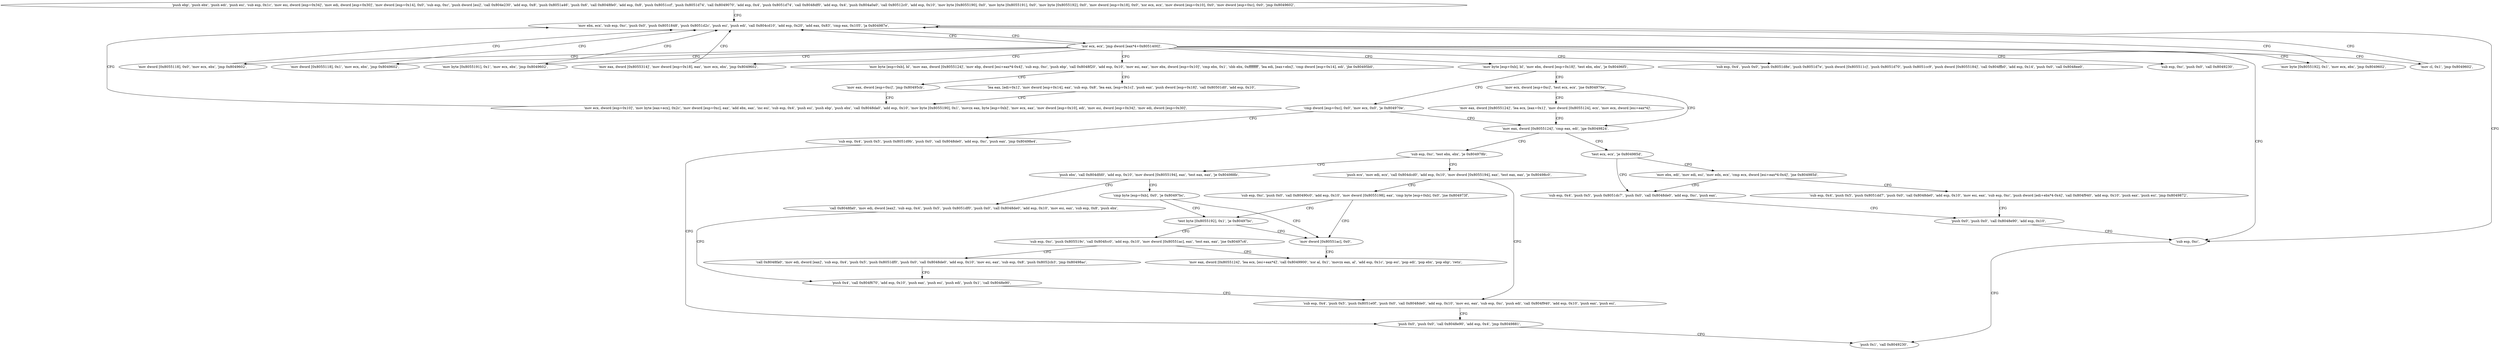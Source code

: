 digraph "func" {
"134518048" [label = "'push ebp', 'push ebx', 'push edi', 'push esi', 'sub esp, 0x1c', 'mov esi, dword [esp+0x34]', 'mov edi, dword [esp+0x30]', 'mov dword [esp+0x14], 0x0', 'sub esp, 0xc', 'push dword [esi]', 'call 0x804e230', 'add esp, 0x8', 'push 0x8051a46', 'push 0x6', 'call 0x8048fe0', 'add esp, 0x8', 'push 0x8051ccf', 'push 0x8051d74', 'call 0x8049070', 'add esp, 0x4', 'push 0x8051d74', 'call 0x8048df0', 'add esp, 0x4', 'push 0x804a0a0', 'call 0x80512c0', 'add esp, 0x10', 'mov byte [0x8055190], 0x0', 'mov byte [0x8055191], 0x0', 'mov byte [0x8055192], 0x0', 'mov dword [esp+0x18], 0x0', 'xor ecx, ecx', 'mov dword [esp+0x10], 0x0', 'mov dword [esp+0xc], 0x0', 'jmp 0x8049602', " ]
"134518274" [label = "'mov ebx, ecx', 'sub esp, 0xc', 'push 0x0', 'push 0x8051848', 'push 0x8051d2c', 'push esi', 'push edi', 'call 0x804cd10', 'add esp, 0x20', 'add eax, 0x83', 'cmp eax, 0x105', 'ja 0x804987e', " ]
"134518910" [label = "'sub esp, 0xc', " ]
"134518317" [label = "'xor ecx, ecx', 'jmp dword [eax*4+0x8051400]', " ]
"134518913" [label = "'push 0x1', 'call 0x8049230', " ]
"134518326" [label = "'mov byte [esp+0xb], bl', 'mov eax, dword [0x8055124]', 'mov ebp, dword [esi+eax*4-0x4]', 'sub esp, 0xc', 'push ebp', 'call 0x8048f20', 'add esp, 0x10', 'mov esi, eax', 'mov ebx, dword [esp+0x10]', 'cmp ebx, 0x1', 'sbb ebx, 0xffffffff', 'lea edi, [eax+ebx]', 'cmp dword [esp+0x14], edi', 'jbe 0x80495b0', " ]
"134518385" [label = "'mov dword [0x8055118], 0x0', 'mov ecx, ebx', 'jmp 0x8049602', " ]
"134518399" [label = "'mov byte [0x8055191], 0x1', 'mov ecx, ebx', 'jmp 0x8049602', " ]
"134518413" [label = "'mov byte [0x8055192], 0x1', 'mov ecx, ebx', 'jmp 0x8049602', " ]
"134518427" [label = "'mov dword [0x8055118], 0x1', 'mov ecx, ebx', 'jmp 0x8049602', " ]
"134518444" [label = "'mov cl, 0x1', 'jmp 0x8049602', " ]
"134518451" [label = "'mov eax, dword [0x8055314]', 'mov dword [esp+0x18], eax', 'mov ecx, ebx', 'jmp 0x8049602', " ]
"134518467" [label = "'mov byte [esp+0xb], bl', 'mov ebx, dword [esp+0x18]', 'test ebx, ebx', 'je 0x80496f5', " ]
"134518752" [label = "'sub esp, 0x4', 'push 0x0', 'push 0x8051d8e', 'push 0x8051d7e', 'push dword [0x805511c]', 'push 0x8051d70', 'push 0x8051cc9', 'push dword [0x8055184]', 'call 0x804ffb0', 'add esp, 0x14', 'push 0x0', 'call 0x8048ee0', " ]
"134518807" [label = "'sub esp, 0xc', 'push 0x0', 'call 0x8049230', " ]
"134518192" [label = "'lea eax, [edi+0x1]', 'mov dword [esp+0x14], eax', 'sub esp, 0x8', 'lea eax, [esp+0x1c]', 'push eax', 'push dword [esp+0x18]', 'call 0x80501d0', 'add esp, 0x10', " ]
"134518376" [label = "'mov eax, dword [esp+0xc]', 'jmp 0x80495cb', " ]
"134518517" [label = "'mov ecx, dword [esp+0xc]', 'test ecx, ecx', 'jne 0x804970e', " ]
"134518479" [label = "'cmp dword [esp+0xc], 0x0', 'mov ecx, 0x0', 'je 0x804970e', " ]
"134518219" [label = "'mov ecx, dword [esp+0x10]', 'mov byte [eax+ecx], 0x2c', 'mov dword [esp+0xc], eax', 'add ebx, eax', 'inc esi', 'sub esp, 0x4', 'push esi', 'push ebp', 'push ebx', 'call 0x8048da0', 'add esp, 0x10', 'mov byte [0x8055190], 0x1', 'movzx eax, byte [esp+0xb]', 'mov ecx, eax', 'mov dword [esp+0x10], edi', 'mov esi, dword [esp+0x34]', 'mov edi, dword [esp+0x30]', " ]
"134518542" [label = "'mov eax, dword [0x8055124]', 'cmp eax, edi', 'jge 0x8049824', " ]
"134518525" [label = "'mov eax, dword [0x8055124]', 'lea ecx, [eax+0x1]', 'mov dword [0x8055124], ecx', 'mov ecx, dword [esi+eax*4]', " ]
"134518491" [label = "'sub esp, 0x4', 'push 0x5', 'push 0x8051d9b', 'push 0x0', 'call 0x8048de0', 'add esp, 0xc', 'push eax', 'jmp 0x80498e4', " ]
"134518820" [label = "'test ecx, ecx', 'je 0x804985d', " ]
"134518555" [label = "'sub esp, 0xc', 'test ebx, ebx', 'je 0x804978b', " ]
"134519012" [label = "'push 0x0', 'push 0x0', 'call 0x8048e90', 'add esp, 0x4', 'jmp 0x8049881', " ]
"134518877" [label = "'sub esp, 0x4', 'push 0x5', 'push 0x8051dc7', 'push 0x0', 'call 0x8048de0', 'add esp, 0xc', 'push eax', " ]
"134518824" [label = "'mov ebx, edi', 'mov edi, esi', 'mov edx, ecx', 'cmp ecx, dword [esi+eax*4-0x4]', 'jne 0x804985d', " ]
"134518667" [label = "'push ecx', 'mov edi, ecx', 'call 0x804dcd0', 'add esp, 0x10', 'mov dword [0x8055194], eax', 'test eax, eax', 'je 0x80498c0', " ]
"134518562" [label = "'push ebx', 'call 0x804dfd0', 'add esp, 0x10', 'mov dword [0x8055194], eax', 'test eax, eax', 'je 0x804988b', " ]
"134518898" [label = "'push 0x0', 'push 0x0', 'call 0x8048e90', 'add esp, 0x10', " ]
"134518836" [label = "'sub esp, 0x4', 'push 0x5', 'push 0x8051dd7', 'push 0x0', 'call 0x8048de0', 'add esp, 0x10', 'mov esi, eax', 'sub esp, 0xc', 'push dword [edi+ebx*4-0x4]', 'call 0x804f940', 'add esp, 0x10', 'push eax', 'push esi', 'jmp 0x8049872', " ]
"134518976" [label = "'sub esp, 0x4', 'push 0x5', 'push 0x8051e0f', 'push 0x0', 'call 0x8048de0', 'add esp, 0x10', 'mov esi, eax', 'sub esp, 0xc', 'push edi', 'call 0x804f940', 'add esp, 0x10', 'push eax', 'push esi', " ]
"134518691" [label = "'sub esp, 0xc', 'push 0x0', 'call 0x80490c0', 'add esp, 0x10', 'mov dword [0x8055198], eax', 'cmp byte [esp+0xb], 0x0', 'jne 0x804973f', " ]
"134518923" [label = "'call 0x8048fa0', 'mov edi, dword [eax]', 'sub esp, 0x4', 'push 0x5', 'push 0x8051df0', 'push 0x0', 'call 0x8048de0', 'add esp, 0x10', 'mov esi, eax', 'sub esp, 0x8', 'push ebx', " ]
"134518584" [label = "'cmp byte [esp+0xb], 0x0', 'je 0x80497bc', " ]
"134518591" [label = "'test byte [0x8055192], 0x1', 'je 0x80497bc', " ]
"134518716" [label = "'mov dword [0x80551ac], 0x0', " ]
"134518956" [label = "'push 0x4', 'call 0x804f670', 'add esp, 0x10', 'push eax', 'push esi', 'push edi', 'push 0x1', 'call 0x8048e90', " ]
"134518600" [label = "'sub esp, 0xc', 'push 0x805519c', 'call 0x804fcc0', 'add esp, 0x10', 'mov dword [0x80551ac], eax', 'test eax, eax', 'jne 0x80497c6', " ]
"134518726" [label = "'mov eax, dword [0x8055124]', 'lea ecx, [esi+eax*4]', 'call 0x8049900', 'xor al, 0x1', 'movzx eax, al', 'add esp, 0x1c', 'pop esi', 'pop edi', 'pop ebx', 'pop ebp', 'retn', " ]
"134518625" [label = "'call 0x8048fa0', 'mov edi, dword [eax]', 'sub esp, 0x4', 'push 0x5', 'push 0x8051df0', 'push 0x0', 'call 0x8048de0', 'add esp, 0x10', 'mov esi, eax', 'sub esp, 0x8', 'push 0x8052cb3', 'jmp 0x80498ac', " ]
"134518048" -> "134518274" [ label = "CFG" ]
"134518274" -> "134518910" [ label = "CFG" ]
"134518274" -> "134518317" [ label = "CFG" ]
"134518910" -> "134518913" [ label = "CFG" ]
"134518317" -> "134518274" [ label = "CFG" ]
"134518317" -> "134518326" [ label = "CFG" ]
"134518317" -> "134518385" [ label = "CFG" ]
"134518317" -> "134518399" [ label = "CFG" ]
"134518317" -> "134518413" [ label = "CFG" ]
"134518317" -> "134518427" [ label = "CFG" ]
"134518317" -> "134518444" [ label = "CFG" ]
"134518317" -> "134518451" [ label = "CFG" ]
"134518317" -> "134518467" [ label = "CFG" ]
"134518317" -> "134518752" [ label = "CFG" ]
"134518317" -> "134518807" [ label = "CFG" ]
"134518317" -> "134518910" [ label = "CFG" ]
"134518326" -> "134518192" [ label = "CFG" ]
"134518326" -> "134518376" [ label = "CFG" ]
"134518385" -> "134518274" [ label = "CFG" ]
"134518399" -> "134518274" [ label = "CFG" ]
"134518413" -> "134518274" [ label = "CFG" ]
"134518427" -> "134518274" [ label = "CFG" ]
"134518444" -> "134518274" [ label = "CFG" ]
"134518451" -> "134518274" [ label = "CFG" ]
"134518467" -> "134518517" [ label = "CFG" ]
"134518467" -> "134518479" [ label = "CFG" ]
"134518192" -> "134518219" [ label = "CFG" ]
"134518376" -> "134518219" [ label = "CFG" ]
"134518517" -> "134518542" [ label = "CFG" ]
"134518517" -> "134518525" [ label = "CFG" ]
"134518479" -> "134518542" [ label = "CFG" ]
"134518479" -> "134518491" [ label = "CFG" ]
"134518219" -> "134518274" [ label = "CFG" ]
"134518542" -> "134518820" [ label = "CFG" ]
"134518542" -> "134518555" [ label = "CFG" ]
"134518525" -> "134518542" [ label = "CFG" ]
"134518491" -> "134519012" [ label = "CFG" ]
"134518820" -> "134518877" [ label = "CFG" ]
"134518820" -> "134518824" [ label = "CFG" ]
"134518555" -> "134518667" [ label = "CFG" ]
"134518555" -> "134518562" [ label = "CFG" ]
"134519012" -> "134518913" [ label = "CFG" ]
"134518877" -> "134518898" [ label = "CFG" ]
"134518824" -> "134518877" [ label = "CFG" ]
"134518824" -> "134518836" [ label = "CFG" ]
"134518667" -> "134518976" [ label = "CFG" ]
"134518667" -> "134518691" [ label = "CFG" ]
"134518562" -> "134518923" [ label = "CFG" ]
"134518562" -> "134518584" [ label = "CFG" ]
"134518898" -> "134518910" [ label = "CFG" ]
"134518836" -> "134518898" [ label = "CFG" ]
"134518976" -> "134519012" [ label = "CFG" ]
"134518691" -> "134518591" [ label = "CFG" ]
"134518691" -> "134518716" [ label = "CFG" ]
"134518923" -> "134518956" [ label = "CFG" ]
"134518584" -> "134518716" [ label = "CFG" ]
"134518584" -> "134518591" [ label = "CFG" ]
"134518591" -> "134518716" [ label = "CFG" ]
"134518591" -> "134518600" [ label = "CFG" ]
"134518716" -> "134518726" [ label = "CFG" ]
"134518956" -> "134518976" [ label = "CFG" ]
"134518600" -> "134518726" [ label = "CFG" ]
"134518600" -> "134518625" [ label = "CFG" ]
"134518625" -> "134518956" [ label = "CFG" ]
}
